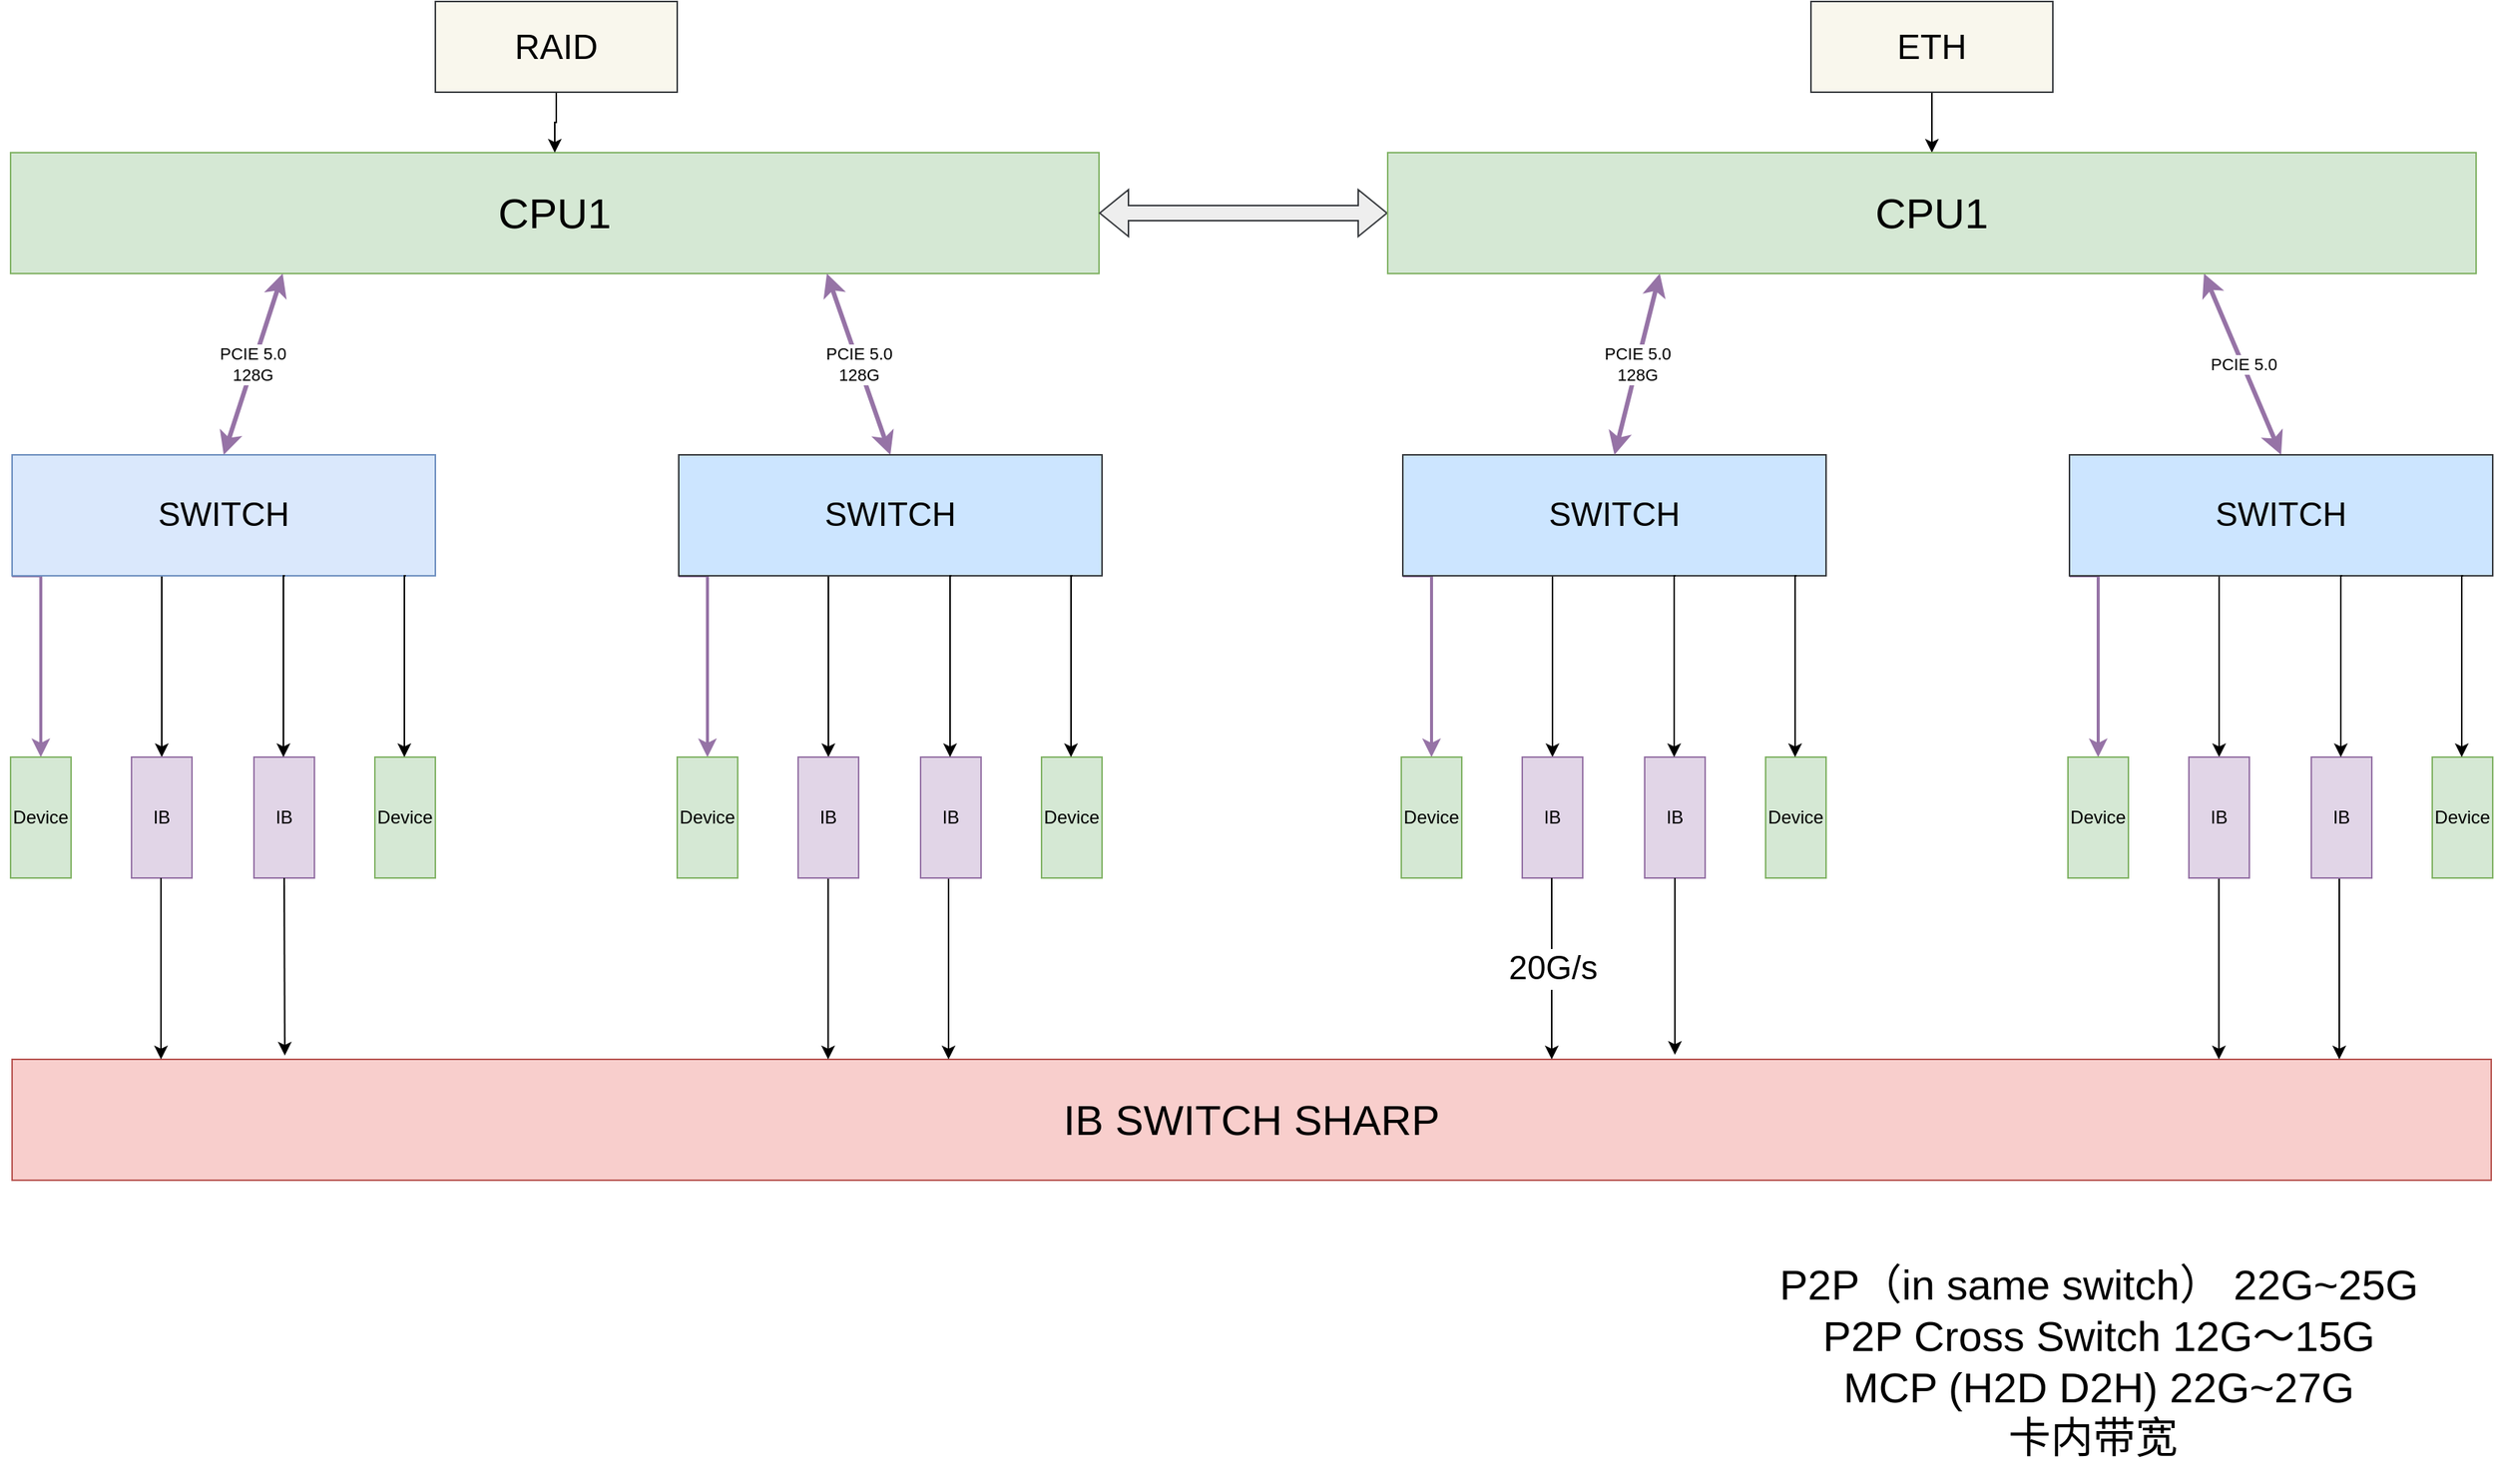 <mxfile version="21.1.6" type="github">
  <diagram name="Page-1" id="OtXRAXoIm9ZtMbQRtGvd">
    <mxGraphModel dx="2358" dy="1304" grid="1" gridSize="10" guides="1" tooltips="1" connect="1" arrows="1" fold="1" page="1" pageScale="1" pageWidth="850" pageHeight="1100" math="0" shadow="0">
      <root>
        <mxCell id="0" />
        <mxCell id="1" parent="0" />
        <mxCell id="ZVxG6DAl9B7WvxPyJ5Zm-1" value="&lt;font style=&quot;font-size: 28px;&quot;&gt;CPU1&lt;/font&gt;" style="rounded=0;whiteSpace=wrap;html=1;fillColor=#d5e8d4;strokeColor=#82b366;" parent="1" vertex="1">
          <mxGeometry x="39" y="200" width="720" height="80" as="geometry" />
        </mxCell>
        <mxCell id="ZVxG6DAl9B7WvxPyJ5Zm-9" value="" style="edgeStyle=orthogonalEdgeStyle;rounded=0;orthogonalLoop=1;jettySize=auto;html=1;fillColor=#e1d5e7;strokeColor=#9673a6;strokeWidth=2;entryX=0.5;entryY=0;entryDx=0;entryDy=0;exitX=0;exitY=1;exitDx=0;exitDy=0;" parent="1" source="ZVxG6DAl9B7WvxPyJ5Zm-4" target="ZVxG6DAl9B7WvxPyJ5Zm-8" edge="1">
          <mxGeometry relative="1" as="geometry">
            <Array as="points">
              <mxPoint x="59" y="480" />
            </Array>
            <mxPoint x="60" y="480" as="sourcePoint" />
          </mxGeometry>
        </mxCell>
        <mxCell id="ZVxG6DAl9B7WvxPyJ5Zm-11" value="" style="edgeStyle=orthogonalEdgeStyle;rounded=0;orthogonalLoop=1;jettySize=auto;html=1;entryX=0.5;entryY=0;entryDx=0;entryDy=0;" parent="1" target="ZVxG6DAl9B7WvxPyJ5Zm-10" edge="1">
          <mxGeometry relative="1" as="geometry">
            <Array as="points">
              <mxPoint x="139" y="480" />
            </Array>
            <mxPoint x="140" y="480" as="sourcePoint" />
          </mxGeometry>
        </mxCell>
        <mxCell id="ZVxG6DAl9B7WvxPyJ5Zm-4" value="&lt;font style=&quot;font-size: 22px;&quot;&gt;SWITCH&lt;/font&gt;" style="rounded=0;whiteSpace=wrap;html=1;fillColor=#dae8fc;strokeColor=#6c8ebf;" parent="1" vertex="1">
          <mxGeometry x="40" y="400" width="280" height="80" as="geometry" />
        </mxCell>
        <mxCell id="ZVxG6DAl9B7WvxPyJ5Zm-8" value="Device" style="rounded=0;whiteSpace=wrap;html=1;fillColor=#d5e8d4;strokeColor=#82b366;" parent="1" vertex="1">
          <mxGeometry x="39" y="600" width="40" height="80" as="geometry" />
        </mxCell>
        <mxCell id="ZVxG6DAl9B7WvxPyJ5Zm-10" value="IB" style="rounded=0;whiteSpace=wrap;html=1;fillColor=#e1d5e7;strokeColor=#9673a6;" parent="1" vertex="1">
          <mxGeometry x="119" y="600" width="40" height="80" as="geometry" />
        </mxCell>
        <mxCell id="ZVxG6DAl9B7WvxPyJ5Zm-12" value="IB" style="rounded=0;whiteSpace=wrap;html=1;fillColor=#e1d5e7;strokeColor=#9673a6;" parent="1" vertex="1">
          <mxGeometry x="200" y="600" width="40" height="80" as="geometry" />
        </mxCell>
        <mxCell id="ZVxG6DAl9B7WvxPyJ5Zm-14" value="Device" style="rounded=0;whiteSpace=wrap;html=1;fillColor=#d5e8d4;strokeColor=#82b366;" parent="1" vertex="1">
          <mxGeometry x="280" y="600" width="40" height="80" as="geometry" />
        </mxCell>
        <mxCell id="ZVxG6DAl9B7WvxPyJ5Zm-27" value="PCIE 5.0&lt;br&gt;128G" style="endArrow=classic;startArrow=classic;html=1;rounded=0;entryX=0.75;entryY=1;entryDx=0;entryDy=0;exitX=0.5;exitY=0;exitDx=0;exitDy=0;strokeWidth=3;fillColor=#e1d5e7;strokeColor=#9673a6;" parent="1" source="Twh8z_F3GMSRVOYdn1zy-8" target="ZVxG6DAl9B7WvxPyJ5Zm-1" edge="1">
          <mxGeometry width="50" height="50" relative="1" as="geometry">
            <mxPoint x="480" y="440" as="sourcePoint" />
            <mxPoint x="760" y="740" as="targetPoint" />
            <Array as="points" />
          </mxGeometry>
        </mxCell>
        <mxCell id="ZVxG6DAl9B7WvxPyJ5Zm-28" value="PCIE 5.0&lt;br&gt;128G" style="endArrow=classic;startArrow=classic;html=1;rounded=0;entryX=0.25;entryY=1;entryDx=0;entryDy=0;strokeWidth=3;fillColor=#e1d5e7;strokeColor=#9673a6;exitX=0.5;exitY=0;exitDx=0;exitDy=0;" parent="1" source="ZVxG6DAl9B7WvxPyJ5Zm-4" target="ZVxG6DAl9B7WvxPyJ5Zm-1" edge="1">
          <mxGeometry width="50" height="50" relative="1" as="geometry">
            <mxPoint x="570" y="450" as="sourcePoint" />
            <mxPoint x="410" y="290" as="targetPoint" />
            <Array as="points" />
          </mxGeometry>
        </mxCell>
        <mxCell id="ZVxG6DAl9B7WvxPyJ5Zm-50" value="" style="shape=flexArrow;endArrow=classic;startArrow=classic;html=1;rounded=0;entryX=0;entryY=0.5;entryDx=0;entryDy=0;fillColor=#eeeeee;strokeColor=#36393d;" parent="1" source="ZVxG6DAl9B7WvxPyJ5Zm-1" target="Twh8z_F3GMSRVOYdn1zy-68" edge="1">
          <mxGeometry width="100" height="100" relative="1" as="geometry">
            <mxPoint x="680" y="820" as="sourcePoint" />
            <mxPoint x="1200" y="240" as="targetPoint" />
          </mxGeometry>
        </mxCell>
        <mxCell id="ZVxG6DAl9B7WvxPyJ5Zm-52" value="&lt;font style=&quot;font-size: 28px;&quot;&gt;IB SWITCH SHARP&lt;/font&gt;" style="rounded=0;whiteSpace=wrap;html=1;fillColor=#f8cecc;strokeColor=#b85450;" parent="1" vertex="1">
          <mxGeometry x="40" y="800" width="1640" height="80" as="geometry" />
        </mxCell>
        <mxCell id="Ee2Apzy48H1--FlRNFdk-3" value="" style="endArrow=classic;html=1;rounded=0;exitX=0.5;exitY=1;exitDx=0;exitDy=0;entryX=0.11;entryY=-0.032;entryDx=0;entryDy=0;entryPerimeter=0;" parent="1" source="ZVxG6DAl9B7WvxPyJ5Zm-12" edge="1" target="ZVxG6DAl9B7WvxPyJ5Zm-52">
          <mxGeometry width="50" height="50" relative="1" as="geometry">
            <mxPoint x="409" y="650" as="sourcePoint" />
            <mxPoint x="259.08" y="800.32" as="targetPoint" />
          </mxGeometry>
        </mxCell>
        <mxCell id="Ee2Apzy48H1--FlRNFdk-5" value="" style="endArrow=classic;html=1;rounded=0;exitX=0.5;exitY=1;exitDx=0;exitDy=0;entryX=0.131;entryY=0.004;entryDx=0;entryDy=0;entryPerimeter=0;" parent="1" edge="1">
          <mxGeometry width="50" height="50" relative="1" as="geometry">
            <mxPoint x="659.5" y="680" as="sourcePoint" />
            <mxPoint x="659.5" y="800" as="targetPoint" />
          </mxGeometry>
        </mxCell>
        <mxCell id="1z9y74VlIo8mX_Hv8q_E-3" value="" style="endArrow=classic;html=1;rounded=0;exitX=0.5;exitY=1;exitDx=0;exitDy=0;entryX=0.131;entryY=0.004;entryDx=0;entryDy=0;entryPerimeter=0;" parent="1" edge="1">
          <mxGeometry width="50" height="50" relative="1" as="geometry">
            <mxPoint x="579.83" y="680" as="sourcePoint" />
            <mxPoint x="579.83" y="800" as="targetPoint" />
          </mxGeometry>
        </mxCell>
        <mxCell id="1z9y74VlIo8mX_Hv8q_E-6" value="" style="endArrow=classic;html=1;rounded=0;exitX=0.5;exitY=1;exitDx=0;exitDy=0;entryX=0.131;entryY=0.004;entryDx=0;entryDy=0;entryPerimeter=0;" parent="1" edge="1">
          <mxGeometry width="50" height="50" relative="1" as="geometry">
            <mxPoint x="138.5" y="680" as="sourcePoint" />
            <mxPoint x="138.5" y="800" as="targetPoint" />
          </mxGeometry>
        </mxCell>
        <mxCell id="Twh8z_F3GMSRVOYdn1zy-4" value="" style="edgeStyle=orthogonalEdgeStyle;rounded=0;orthogonalLoop=1;jettySize=auto;html=1;entryX=0.5;entryY=0;entryDx=0;entryDy=0;" edge="1" parent="1">
          <mxGeometry relative="1" as="geometry">
            <Array as="points">
              <mxPoint x="219.5" y="480" />
            </Array>
            <mxPoint x="220.5" y="480" as="sourcePoint" />
            <mxPoint x="219.5" y="600" as="targetPoint" />
          </mxGeometry>
        </mxCell>
        <mxCell id="Twh8z_F3GMSRVOYdn1zy-5" value="" style="edgeStyle=orthogonalEdgeStyle;rounded=0;orthogonalLoop=1;jettySize=auto;html=1;entryX=0.5;entryY=0;entryDx=0;entryDy=0;" edge="1" parent="1">
          <mxGeometry relative="1" as="geometry">
            <Array as="points">
              <mxPoint x="299.5" y="480" />
            </Array>
            <mxPoint x="300.5" y="480" as="sourcePoint" />
            <mxPoint x="299.5" y="600" as="targetPoint" />
          </mxGeometry>
        </mxCell>
        <mxCell id="Twh8z_F3GMSRVOYdn1zy-6" value="" style="edgeStyle=orthogonalEdgeStyle;rounded=0;orthogonalLoop=1;jettySize=auto;html=1;fillColor=#e1d5e7;strokeColor=#9673a6;strokeWidth=2;entryX=0.5;entryY=0;entryDx=0;entryDy=0;exitX=0;exitY=1;exitDx=0;exitDy=0;" edge="1" parent="1" source="Twh8z_F3GMSRVOYdn1zy-8" target="Twh8z_F3GMSRVOYdn1zy-9">
          <mxGeometry relative="1" as="geometry">
            <Array as="points">
              <mxPoint x="500" y="480" />
            </Array>
            <mxPoint x="501" y="480" as="sourcePoint" />
          </mxGeometry>
        </mxCell>
        <mxCell id="Twh8z_F3GMSRVOYdn1zy-7" value="" style="edgeStyle=orthogonalEdgeStyle;rounded=0;orthogonalLoop=1;jettySize=auto;html=1;entryX=0.5;entryY=0;entryDx=0;entryDy=0;" edge="1" parent="1" target="Twh8z_F3GMSRVOYdn1zy-10">
          <mxGeometry relative="1" as="geometry">
            <Array as="points">
              <mxPoint x="580" y="480" />
            </Array>
            <mxPoint x="581" y="480" as="sourcePoint" />
          </mxGeometry>
        </mxCell>
        <mxCell id="Twh8z_F3GMSRVOYdn1zy-8" value="&lt;font style=&quot;font-size: 22px;&quot;&gt;SWITCH&lt;/font&gt;" style="rounded=0;whiteSpace=wrap;html=1;fillColor=#cce5ff;strokeColor=#36393d;" vertex="1" parent="1">
          <mxGeometry x="481" y="400" width="280" height="80" as="geometry" />
        </mxCell>
        <mxCell id="Twh8z_F3GMSRVOYdn1zy-9" value="Device" style="rounded=0;whiteSpace=wrap;html=1;fillColor=#d5e8d4;strokeColor=#82b366;" vertex="1" parent="1">
          <mxGeometry x="480" y="600" width="40" height="80" as="geometry" />
        </mxCell>
        <mxCell id="Twh8z_F3GMSRVOYdn1zy-10" value="IB" style="rounded=0;whiteSpace=wrap;html=1;fillColor=#e1d5e7;strokeColor=#9673a6;" vertex="1" parent="1">
          <mxGeometry x="560" y="600" width="40" height="80" as="geometry" />
        </mxCell>
        <mxCell id="Twh8z_F3GMSRVOYdn1zy-11" value="IB" style="rounded=0;whiteSpace=wrap;html=1;fillColor=#e1d5e7;strokeColor=#9673a6;" vertex="1" parent="1">
          <mxGeometry x="641" y="600" width="40" height="80" as="geometry" />
        </mxCell>
        <mxCell id="Twh8z_F3GMSRVOYdn1zy-12" value="Device" style="rounded=0;whiteSpace=wrap;html=1;fillColor=#d5e8d4;strokeColor=#82b366;" vertex="1" parent="1">
          <mxGeometry x="721" y="600" width="40" height="80" as="geometry" />
        </mxCell>
        <mxCell id="Twh8z_F3GMSRVOYdn1zy-13" value="" style="edgeStyle=orthogonalEdgeStyle;rounded=0;orthogonalLoop=1;jettySize=auto;html=1;entryX=0.5;entryY=0;entryDx=0;entryDy=0;" edge="1" parent="1">
          <mxGeometry relative="1" as="geometry">
            <Array as="points">
              <mxPoint x="660.5" y="480" />
            </Array>
            <mxPoint x="661.5" y="480" as="sourcePoint" />
            <mxPoint x="660.5" y="600" as="targetPoint" />
          </mxGeometry>
        </mxCell>
        <mxCell id="Twh8z_F3GMSRVOYdn1zy-14" value="" style="edgeStyle=orthogonalEdgeStyle;rounded=0;orthogonalLoop=1;jettySize=auto;html=1;entryX=0.5;entryY=0;entryDx=0;entryDy=0;" edge="1" parent="1">
          <mxGeometry relative="1" as="geometry">
            <Array as="points">
              <mxPoint x="740.5" y="480" />
            </Array>
            <mxPoint x="741.5" y="480" as="sourcePoint" />
            <mxPoint x="740.5" y="600" as="targetPoint" />
          </mxGeometry>
        </mxCell>
        <mxCell id="Twh8z_F3GMSRVOYdn1zy-39" value="" style="edgeStyle=orthogonalEdgeStyle;rounded=0;orthogonalLoop=1;jettySize=auto;html=1;fillColor=#e1d5e7;strokeColor=#9673a6;strokeWidth=2;entryX=0.5;entryY=0;entryDx=0;entryDy=0;exitX=0;exitY=1;exitDx=0;exitDy=0;" edge="1" parent="1" source="Twh8z_F3GMSRVOYdn1zy-41" target="Twh8z_F3GMSRVOYdn1zy-42">
          <mxGeometry relative="1" as="geometry">
            <Array as="points">
              <mxPoint x="979" y="480" />
            </Array>
            <mxPoint x="980" y="480" as="sourcePoint" />
          </mxGeometry>
        </mxCell>
        <mxCell id="Twh8z_F3GMSRVOYdn1zy-40" value="" style="edgeStyle=orthogonalEdgeStyle;rounded=0;orthogonalLoop=1;jettySize=auto;html=1;entryX=0.5;entryY=0;entryDx=0;entryDy=0;" edge="1" parent="1" target="Twh8z_F3GMSRVOYdn1zy-43">
          <mxGeometry relative="1" as="geometry">
            <Array as="points">
              <mxPoint x="1059" y="480" />
            </Array>
            <mxPoint x="1060" y="480" as="sourcePoint" />
          </mxGeometry>
        </mxCell>
        <mxCell id="Twh8z_F3GMSRVOYdn1zy-41" value="&lt;font style=&quot;font-size: 22px;&quot;&gt;SWITCH&lt;/font&gt;" style="rounded=0;whiteSpace=wrap;html=1;fillColor=#cce5ff;strokeColor=#36393d;" vertex="1" parent="1">
          <mxGeometry x="960" y="400" width="280" height="80" as="geometry" />
        </mxCell>
        <mxCell id="Twh8z_F3GMSRVOYdn1zy-42" value="Device" style="rounded=0;whiteSpace=wrap;html=1;fillColor=#d5e8d4;strokeColor=#82b366;" vertex="1" parent="1">
          <mxGeometry x="959" y="600" width="40" height="80" as="geometry" />
        </mxCell>
        <mxCell id="Twh8z_F3GMSRVOYdn1zy-43" value="IB" style="rounded=0;whiteSpace=wrap;html=1;fillColor=#e1d5e7;strokeColor=#9673a6;" vertex="1" parent="1">
          <mxGeometry x="1039" y="600" width="40" height="80" as="geometry" />
        </mxCell>
        <mxCell id="Twh8z_F3GMSRVOYdn1zy-44" value="IB" style="rounded=0;whiteSpace=wrap;html=1;fillColor=#e1d5e7;strokeColor=#9673a6;" vertex="1" parent="1">
          <mxGeometry x="1120" y="600" width="40" height="80" as="geometry" />
        </mxCell>
        <mxCell id="Twh8z_F3GMSRVOYdn1zy-45" value="Device" style="rounded=0;whiteSpace=wrap;html=1;fillColor=#d5e8d4;strokeColor=#82b366;" vertex="1" parent="1">
          <mxGeometry x="1200" y="600" width="40" height="80" as="geometry" />
        </mxCell>
        <mxCell id="Twh8z_F3GMSRVOYdn1zy-46" value="PCIE 5.0" style="endArrow=classic;startArrow=classic;html=1;rounded=0;entryX=0.75;entryY=1;entryDx=0;entryDy=0;exitX=0.5;exitY=0;exitDx=0;exitDy=0;strokeWidth=3;fillColor=#e1d5e7;strokeColor=#9673a6;" edge="1" parent="1" source="Twh8z_F3GMSRVOYdn1zy-56" target="Twh8z_F3GMSRVOYdn1zy-68">
          <mxGeometry width="50" height="50" relative="1" as="geometry">
            <mxPoint x="1400" y="440" as="sourcePoint" />
            <mxPoint x="1380" y="280" as="targetPoint" />
            <Array as="points" />
          </mxGeometry>
        </mxCell>
        <mxCell id="Twh8z_F3GMSRVOYdn1zy-47" value="PCIE 5.0&lt;br&gt;128G" style="endArrow=classic;startArrow=classic;html=1;rounded=0;entryX=0.25;entryY=1;entryDx=0;entryDy=0;strokeWidth=3;fillColor=#e1d5e7;strokeColor=#9673a6;exitX=0.5;exitY=0;exitDx=0;exitDy=0;" edge="1" parent="1" source="Twh8z_F3GMSRVOYdn1zy-41" target="Twh8z_F3GMSRVOYdn1zy-68">
          <mxGeometry width="50" height="50" relative="1" as="geometry">
            <mxPoint x="1490" y="450" as="sourcePoint" />
            <mxPoint x="1260" y="280" as="targetPoint" />
            <Array as="points" />
          </mxGeometry>
        </mxCell>
        <mxCell id="Twh8z_F3GMSRVOYdn1zy-48" value="" style="endArrow=classic;html=1;rounded=0;exitX=0.5;exitY=1;exitDx=0;exitDy=0;entryX=0.11;entryY=-0.032;entryDx=0;entryDy=0;entryPerimeter=0;" edge="1" parent="1" source="Twh8z_F3GMSRVOYdn1zy-44">
          <mxGeometry width="50" height="50" relative="1" as="geometry">
            <mxPoint x="1329" y="650" as="sourcePoint" />
            <mxPoint x="1140" y="797" as="targetPoint" />
          </mxGeometry>
        </mxCell>
        <mxCell id="Twh8z_F3GMSRVOYdn1zy-49" value="" style="endArrow=classic;html=1;rounded=0;exitX=0.5;exitY=1;exitDx=0;exitDy=0;entryX=0.131;entryY=0.004;entryDx=0;entryDy=0;entryPerimeter=0;" edge="1" parent="1">
          <mxGeometry width="50" height="50" relative="1" as="geometry">
            <mxPoint x="1579.5" y="680" as="sourcePoint" />
            <mxPoint x="1579.5" y="800" as="targetPoint" />
          </mxGeometry>
        </mxCell>
        <mxCell id="Twh8z_F3GMSRVOYdn1zy-50" value="" style="endArrow=classic;html=1;rounded=0;exitX=0.5;exitY=1;exitDx=0;exitDy=0;entryX=0.131;entryY=0.004;entryDx=0;entryDy=0;entryPerimeter=0;" edge="1" parent="1">
          <mxGeometry width="50" height="50" relative="1" as="geometry">
            <mxPoint x="1499.83" y="680" as="sourcePoint" />
            <mxPoint x="1499.83" y="800" as="targetPoint" />
          </mxGeometry>
        </mxCell>
        <mxCell id="Twh8z_F3GMSRVOYdn1zy-51" value="&lt;font style=&quot;font-size: 22px;&quot;&gt;20G/s&lt;/font&gt;" style="endArrow=classic;html=1;rounded=0;exitX=0.5;exitY=1;exitDx=0;exitDy=0;entryX=0.131;entryY=0.004;entryDx=0;entryDy=0;entryPerimeter=0;" edge="1" parent="1">
          <mxGeometry width="50" height="50" relative="1" as="geometry">
            <mxPoint x="1058.5" y="680" as="sourcePoint" />
            <mxPoint x="1058.5" y="800" as="targetPoint" />
          </mxGeometry>
        </mxCell>
        <mxCell id="Twh8z_F3GMSRVOYdn1zy-52" value="" style="edgeStyle=orthogonalEdgeStyle;rounded=0;orthogonalLoop=1;jettySize=auto;html=1;entryX=0.5;entryY=0;entryDx=0;entryDy=0;" edge="1" parent="1">
          <mxGeometry relative="1" as="geometry">
            <Array as="points">
              <mxPoint x="1139.5" y="480" />
            </Array>
            <mxPoint x="1140.5" y="480" as="sourcePoint" />
            <mxPoint x="1139.5" y="600" as="targetPoint" />
          </mxGeometry>
        </mxCell>
        <mxCell id="Twh8z_F3GMSRVOYdn1zy-53" value="" style="edgeStyle=orthogonalEdgeStyle;rounded=0;orthogonalLoop=1;jettySize=auto;html=1;entryX=0.5;entryY=0;entryDx=0;entryDy=0;" edge="1" parent="1">
          <mxGeometry relative="1" as="geometry">
            <Array as="points">
              <mxPoint x="1219.5" y="480" />
            </Array>
            <mxPoint x="1220.5" y="480" as="sourcePoint" />
            <mxPoint x="1219.5" y="600" as="targetPoint" />
          </mxGeometry>
        </mxCell>
        <mxCell id="Twh8z_F3GMSRVOYdn1zy-54" value="" style="edgeStyle=orthogonalEdgeStyle;rounded=0;orthogonalLoop=1;jettySize=auto;html=1;fillColor=#e1d5e7;strokeColor=#9673a6;strokeWidth=2;entryX=0.5;entryY=0;entryDx=0;entryDy=0;exitX=0;exitY=1;exitDx=0;exitDy=0;" edge="1" parent="1" source="Twh8z_F3GMSRVOYdn1zy-56" target="Twh8z_F3GMSRVOYdn1zy-57">
          <mxGeometry relative="1" as="geometry">
            <Array as="points">
              <mxPoint x="1420" y="480" />
            </Array>
            <mxPoint x="1421" y="480" as="sourcePoint" />
          </mxGeometry>
        </mxCell>
        <mxCell id="Twh8z_F3GMSRVOYdn1zy-55" value="" style="edgeStyle=orthogonalEdgeStyle;rounded=0;orthogonalLoop=1;jettySize=auto;html=1;entryX=0.5;entryY=0;entryDx=0;entryDy=0;" edge="1" parent="1" target="Twh8z_F3GMSRVOYdn1zy-58">
          <mxGeometry relative="1" as="geometry">
            <Array as="points">
              <mxPoint x="1500" y="480" />
            </Array>
            <mxPoint x="1501" y="480" as="sourcePoint" />
          </mxGeometry>
        </mxCell>
        <mxCell id="Twh8z_F3GMSRVOYdn1zy-56" value="&lt;font style=&quot;font-size: 22px;&quot;&gt;SWITCH&lt;/font&gt;" style="rounded=0;whiteSpace=wrap;html=1;fillColor=#cce5ff;strokeColor=#36393d;" vertex="1" parent="1">
          <mxGeometry x="1401" y="400" width="280" height="80" as="geometry" />
        </mxCell>
        <mxCell id="Twh8z_F3GMSRVOYdn1zy-57" value="Device" style="rounded=0;whiteSpace=wrap;html=1;fillColor=#d5e8d4;strokeColor=#82b366;" vertex="1" parent="1">
          <mxGeometry x="1400" y="600" width="40" height="80" as="geometry" />
        </mxCell>
        <mxCell id="Twh8z_F3GMSRVOYdn1zy-58" value="IB" style="rounded=0;whiteSpace=wrap;html=1;fillColor=#e1d5e7;strokeColor=#9673a6;" vertex="1" parent="1">
          <mxGeometry x="1480" y="600" width="40" height="80" as="geometry" />
        </mxCell>
        <mxCell id="Twh8z_F3GMSRVOYdn1zy-59" value="IB" style="rounded=0;whiteSpace=wrap;html=1;fillColor=#e1d5e7;strokeColor=#9673a6;" vertex="1" parent="1">
          <mxGeometry x="1561" y="600" width="40" height="80" as="geometry" />
        </mxCell>
        <mxCell id="Twh8z_F3GMSRVOYdn1zy-60" value="Device" style="rounded=0;whiteSpace=wrap;html=1;fillColor=#d5e8d4;strokeColor=#82b366;" vertex="1" parent="1">
          <mxGeometry x="1641" y="600" width="40" height="80" as="geometry" />
        </mxCell>
        <mxCell id="Twh8z_F3GMSRVOYdn1zy-61" value="" style="edgeStyle=orthogonalEdgeStyle;rounded=0;orthogonalLoop=1;jettySize=auto;html=1;entryX=0.5;entryY=0;entryDx=0;entryDy=0;" edge="1" parent="1">
          <mxGeometry relative="1" as="geometry">
            <Array as="points">
              <mxPoint x="1580.5" y="480" />
            </Array>
            <mxPoint x="1581.5" y="480" as="sourcePoint" />
            <mxPoint x="1580.5" y="600" as="targetPoint" />
          </mxGeometry>
        </mxCell>
        <mxCell id="Twh8z_F3GMSRVOYdn1zy-62" value="" style="edgeStyle=orthogonalEdgeStyle;rounded=0;orthogonalLoop=1;jettySize=auto;html=1;entryX=0.5;entryY=0;entryDx=0;entryDy=0;" edge="1" parent="1">
          <mxGeometry relative="1" as="geometry">
            <Array as="points">
              <mxPoint x="1660.5" y="480" />
            </Array>
            <mxPoint x="1661.5" y="480" as="sourcePoint" />
            <mxPoint x="1660.5" y="600" as="targetPoint" />
          </mxGeometry>
        </mxCell>
        <mxCell id="Twh8z_F3GMSRVOYdn1zy-64" value="" style="edgeStyle=orthogonalEdgeStyle;rounded=0;orthogonalLoop=1;jettySize=auto;html=1;" edge="1" parent="1" source="Twh8z_F3GMSRVOYdn1zy-63" target="ZVxG6DAl9B7WvxPyJ5Zm-1">
          <mxGeometry relative="1" as="geometry" />
        </mxCell>
        <mxCell id="Twh8z_F3GMSRVOYdn1zy-63" value="&lt;font style=&quot;font-size: 23px;&quot;&gt;RAID&lt;/font&gt;" style="rounded=0;whiteSpace=wrap;html=1;fillColor=#f9f7ed;strokeColor=#36393d;" vertex="1" parent="1">
          <mxGeometry x="320" y="100" width="160" height="60" as="geometry" />
        </mxCell>
        <mxCell id="Twh8z_F3GMSRVOYdn1zy-65" value="" style="edgeStyle=orthogonalEdgeStyle;rounded=0;orthogonalLoop=1;jettySize=auto;html=1;" edge="1" parent="1" source="Twh8z_F3GMSRVOYdn1zy-66">
          <mxGeometry relative="1" as="geometry">
            <mxPoint x="1310" y="200" as="targetPoint" />
          </mxGeometry>
        </mxCell>
        <mxCell id="Twh8z_F3GMSRVOYdn1zy-66" value="&lt;span style=&quot;font-size: 23px;&quot;&gt;ETH&lt;/span&gt;" style="rounded=0;whiteSpace=wrap;html=1;fillColor=#f9f7ed;strokeColor=#36393d;" vertex="1" parent="1">
          <mxGeometry x="1230" y="100" width="160" height="60" as="geometry" />
        </mxCell>
        <mxCell id="Twh8z_F3GMSRVOYdn1zy-68" value="&lt;font style=&quot;font-size: 28px;&quot;&gt;CPU1&lt;/font&gt;" style="rounded=0;whiteSpace=wrap;html=1;fillColor=#d5e8d4;strokeColor=#82b366;" vertex="1" parent="1">
          <mxGeometry x="950" y="200" width="720" height="80" as="geometry" />
        </mxCell>
        <mxCell id="Twh8z_F3GMSRVOYdn1zy-69" value="&lt;font style=&quot;font-size: 28px;&quot;&gt;P2P（in same switch） 22G~25G&lt;br&gt;P2P Cross Switch 12G～15G&lt;br&gt;MCP (H2D D2H) 22G~27G&lt;br&gt;卡内带宽&amp;nbsp;&lt;br&gt;&lt;/font&gt;" style="text;html=1;strokeColor=none;fillColor=none;align=center;verticalAlign=middle;whiteSpace=wrap;rounded=0;" vertex="1" parent="1">
          <mxGeometry x="1199.5" y="920" width="441" height="160" as="geometry" />
        </mxCell>
      </root>
    </mxGraphModel>
  </diagram>
</mxfile>
